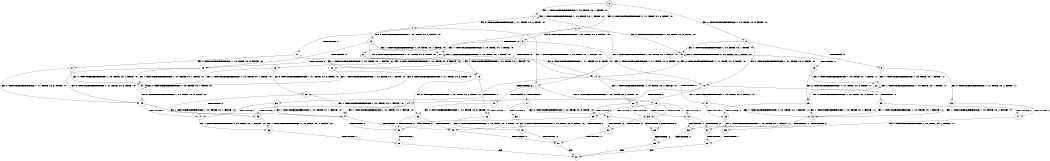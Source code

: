 digraph BCG {
size = "7, 10.5";
center = TRUE;
node [shape = circle];
0 [peripheries = 2];
0 -> 1 [label = "EX !1 !ATOMIC_EXCH_BRANCH (1, +0, TRUE, +0, 1, TRUE) !:0:"];
0 -> 2 [label = "EX !2 !ATOMIC_EXCH_BRANCH (1, +1, TRUE, +0, 2, TRUE) !:0:"];
0 -> 3 [label = "EX !0 !ATOMIC_EXCH_BRANCH (1, +0, TRUE, +0, 3, TRUE) !:0:"];
1 -> 4 [label = "EX !2 !ATOMIC_EXCH_BRANCH (1, +1, TRUE, +0, 2, TRUE) !:0:"];
1 -> 5 [label = "EX !0 !ATOMIC_EXCH_BRANCH (1, +0, TRUE, +0, 3, TRUE) !:0:"];
1 -> 1 [label = "EX !1 !ATOMIC_EXCH_BRANCH (1, +0, TRUE, +0, 1, TRUE) !:0:"];
2 -> 6 [label = "TERMINATE !2"];
2 -> 7 [label = "EX !1 !ATOMIC_EXCH_BRANCH (1, +0, TRUE, +0, 1, FALSE) !:0:"];
2 -> 8 [label = "EX !0 !ATOMIC_EXCH_BRANCH (1, +0, TRUE, +0, 3, FALSE) !:0:"];
3 -> 9 [label = "TERMINATE !0"];
3 -> 5 [label = "EX !1 !ATOMIC_EXCH_BRANCH (1, +0, TRUE, +0, 1, TRUE) !:0:"];
3 -> 10 [label = "EX !2 !ATOMIC_EXCH_BRANCH (1, +1, TRUE, +0, 2, TRUE) !:0:"];
4 -> 11 [label = "TERMINATE !2"];
4 -> 12 [label = "EX !0 !ATOMIC_EXCH_BRANCH (1, +0, TRUE, +0, 3, FALSE) !:0:"];
4 -> 7 [label = "EX !1 !ATOMIC_EXCH_BRANCH (1, +0, TRUE, +0, 1, FALSE) !:0:"];
5 -> 13 [label = "TERMINATE !0"];
5 -> 14 [label = "EX !2 !ATOMIC_EXCH_BRANCH (1, +1, TRUE, +0, 2, TRUE) !:0:"];
5 -> 5 [label = "EX !1 !ATOMIC_EXCH_BRANCH (1, +0, TRUE, +0, 1, TRUE) !:0:"];
6 -> 15 [label = "EX !1 !ATOMIC_EXCH_BRANCH (1, +0, TRUE, +0, 1, FALSE) !:0:"];
6 -> 16 [label = "EX !0 !ATOMIC_EXCH_BRANCH (1, +0, TRUE, +0, 3, FALSE) !:0:"];
7 -> 17 [label = "TERMINATE !1"];
7 -> 18 [label = "TERMINATE !2"];
7 -> 19 [label = "EX !0 !ATOMIC_EXCH_BRANCH (1, +0, TRUE, +0, 3, TRUE) !:0:"];
8 -> 20 [label = "TERMINATE !2"];
8 -> 21 [label = "EX !1 !ATOMIC_EXCH_BRANCH (1, +0, TRUE, +0, 1, TRUE) !:0:"];
8 -> 10 [label = "EX !0 !ATOMIC_EXCH_BRANCH (1, +1, TRUE, +0, 3, TRUE) !:0:"];
9 -> 22 [label = "EX !1 !ATOMIC_EXCH_BRANCH (1, +0, TRUE, +0, 1, TRUE) !:1:"];
9 -> 23 [label = "EX !2 !ATOMIC_EXCH_BRANCH (1, +1, TRUE, +0, 2, TRUE) !:1:"];
10 -> 24 [label = "TERMINATE !2"];
10 -> 25 [label = "TERMINATE !0"];
10 -> 26 [label = "EX !1 !ATOMIC_EXCH_BRANCH (1, +0, TRUE, +0, 1, FALSE) !:0:"];
11 -> 27 [label = "EX !0 !ATOMIC_EXCH_BRANCH (1, +0, TRUE, +0, 3, FALSE) !:0:"];
11 -> 15 [label = "EX !1 !ATOMIC_EXCH_BRANCH (1, +0, TRUE, +0, 1, FALSE) !:0:"];
12 -> 28 [label = "TERMINATE !2"];
12 -> 21 [label = "EX !1 !ATOMIC_EXCH_BRANCH (1, +0, TRUE, +0, 1, TRUE) !:0:"];
12 -> 14 [label = "EX !0 !ATOMIC_EXCH_BRANCH (1, +1, TRUE, +0, 3, TRUE) !:0:"];
13 -> 29 [label = "EX !2 !ATOMIC_EXCH_BRANCH (1, +1, TRUE, +0, 2, TRUE) !:1:"];
13 -> 22 [label = "EX !1 !ATOMIC_EXCH_BRANCH (1, +0, TRUE, +0, 1, TRUE) !:1:"];
14 -> 30 [label = "TERMINATE !2"];
14 -> 31 [label = "TERMINATE !0"];
14 -> 26 [label = "EX !1 !ATOMIC_EXCH_BRANCH (1, +0, TRUE, +0, 1, FALSE) !:0:"];
15 -> 32 [label = "TERMINATE !1"];
15 -> 33 [label = "EX !0 !ATOMIC_EXCH_BRANCH (1, +0, TRUE, +0, 3, TRUE) !:0:"];
16 -> 34 [label = "EX !1 !ATOMIC_EXCH_BRANCH (1, +0, TRUE, +0, 1, TRUE) !:0:"];
16 -> 35 [label = "EX !0 !ATOMIC_EXCH_BRANCH (1, +1, TRUE, +0, 3, TRUE) !:0:"];
17 -> 36 [label = "TERMINATE !2"];
17 -> 37 [label = "EX !0 !ATOMIC_EXCH_BRANCH (1, +0, TRUE, +0, 3, TRUE) !:0:"];
18 -> 32 [label = "TERMINATE !1"];
18 -> 33 [label = "EX !0 !ATOMIC_EXCH_BRANCH (1, +0, TRUE, +0, 3, TRUE) !:0:"];
19 -> 38 [label = "TERMINATE !1"];
19 -> 39 [label = "TERMINATE !2"];
19 -> 40 [label = "TERMINATE !0"];
20 -> 34 [label = "EX !1 !ATOMIC_EXCH_BRANCH (1, +0, TRUE, +0, 1, TRUE) !:0:"];
20 -> 35 [label = "EX !0 !ATOMIC_EXCH_BRANCH (1, +1, TRUE, +0, 3, TRUE) !:0:"];
21 -> 28 [label = "TERMINATE !2"];
21 -> 21 [label = "EX !1 !ATOMIC_EXCH_BRANCH (1, +0, TRUE, +0, 1, TRUE) !:0:"];
21 -> 14 [label = "EX !0 !ATOMIC_EXCH_BRANCH (1, +1, TRUE, +0, 3, TRUE) !:0:"];
22 -> 29 [label = "EX !2 !ATOMIC_EXCH_BRANCH (1, +1, TRUE, +0, 2, TRUE) !:1:"];
22 -> 22 [label = "EX !1 !ATOMIC_EXCH_BRANCH (1, +0, TRUE, +0, 1, TRUE) !:1:"];
23 -> 41 [label = "TERMINATE !2"];
23 -> 42 [label = "EX !1 !ATOMIC_EXCH_BRANCH (1, +0, TRUE, +0, 1, FALSE) !:1:"];
24 -> 43 [label = "TERMINATE !0"];
24 -> 44 [label = "EX !1 !ATOMIC_EXCH_BRANCH (1, +0, TRUE, +0, 1, FALSE) !:0:"];
25 -> 41 [label = "TERMINATE !2"];
25 -> 42 [label = "EX !1 !ATOMIC_EXCH_BRANCH (1, +0, TRUE, +0, 1, FALSE) !:1:"];
26 -> 38 [label = "TERMINATE !1"];
26 -> 39 [label = "TERMINATE !2"];
26 -> 40 [label = "TERMINATE !0"];
27 -> 34 [label = "EX !1 !ATOMIC_EXCH_BRANCH (1, +0, TRUE, +0, 1, TRUE) !:0:"];
27 -> 45 [label = "EX !0 !ATOMIC_EXCH_BRANCH (1, +1, TRUE, +0, 3, TRUE) !:0:"];
28 -> 34 [label = "EX !1 !ATOMIC_EXCH_BRANCH (1, +0, TRUE, +0, 1, TRUE) !:0:"];
28 -> 45 [label = "EX !0 !ATOMIC_EXCH_BRANCH (1, +1, TRUE, +0, 3, TRUE) !:0:"];
29 -> 46 [label = "TERMINATE !2"];
29 -> 42 [label = "EX !1 !ATOMIC_EXCH_BRANCH (1, +0, TRUE, +0, 1, FALSE) !:1:"];
30 -> 47 [label = "TERMINATE !0"];
30 -> 44 [label = "EX !1 !ATOMIC_EXCH_BRANCH (1, +0, TRUE, +0, 1, FALSE) !:0:"];
31 -> 46 [label = "TERMINATE !2"];
31 -> 42 [label = "EX !1 !ATOMIC_EXCH_BRANCH (1, +0, TRUE, +0, 1, FALSE) !:1:"];
32 -> 48 [label = "EX !0 !ATOMIC_EXCH_BRANCH (1, +0, TRUE, +0, 3, TRUE) !:0:"];
33 -> 49 [label = "TERMINATE !1"];
33 -> 50 [label = "TERMINATE !0"];
34 -> 34 [label = "EX !1 !ATOMIC_EXCH_BRANCH (1, +0, TRUE, +0, 1, TRUE) !:0:"];
34 -> 45 [label = "EX !0 !ATOMIC_EXCH_BRANCH (1, +1, TRUE, +0, 3, TRUE) !:0:"];
35 -> 43 [label = "TERMINATE !0"];
35 -> 44 [label = "EX !1 !ATOMIC_EXCH_BRANCH (1, +0, TRUE, +0, 1, FALSE) !:0:"];
36 -> 48 [label = "EX !0 !ATOMIC_EXCH_BRANCH (1, +0, TRUE, +0, 3, TRUE) !:0:"];
37 -> 51 [label = "TERMINATE !2"];
37 -> 52 [label = "TERMINATE !0"];
38 -> 51 [label = "TERMINATE !2"];
38 -> 52 [label = "TERMINATE !0"];
39 -> 49 [label = "TERMINATE !1"];
39 -> 50 [label = "TERMINATE !0"];
40 -> 53 [label = "TERMINATE !1"];
40 -> 54 [label = "TERMINATE !2"];
41 -> 55 [label = "EX !1 !ATOMIC_EXCH_BRANCH (1, +0, TRUE, +0, 1, FALSE) !:1:"];
42 -> 53 [label = "TERMINATE !1"];
42 -> 54 [label = "TERMINATE !2"];
43 -> 56 [label = "EX !1 !ATOMIC_EXCH_BRANCH (1, +0, TRUE, +0, 1, FALSE) !:2:"];
44 -> 49 [label = "TERMINATE !1"];
44 -> 50 [label = "TERMINATE !0"];
45 -> 47 [label = "TERMINATE !0"];
45 -> 44 [label = "EX !1 !ATOMIC_EXCH_BRANCH (1, +0, TRUE, +0, 1, FALSE) !:0:"];
46 -> 55 [label = "EX !1 !ATOMIC_EXCH_BRANCH (1, +0, TRUE, +0, 1, FALSE) !:1:"];
47 -> 56 [label = "EX !1 !ATOMIC_EXCH_BRANCH (1, +0, TRUE, +0, 1, FALSE) !:2:"];
48 -> 57 [label = "TERMINATE !0"];
49 -> 57 [label = "TERMINATE !0"];
50 -> 58 [label = "TERMINATE !1"];
51 -> 57 [label = "TERMINATE !0"];
52 -> 59 [label = "TERMINATE !2"];
53 -> 59 [label = "TERMINATE !2"];
54 -> 60 [label = "TERMINATE !1"];
55 -> 60 [label = "TERMINATE !1"];
56 -> 58 [label = "TERMINATE !1"];
57 -> 61 [label = "exit"];
58 -> 61 [label = "exit"];
59 -> 61 [label = "exit"];
60 -> 61 [label = "exit"];
}
